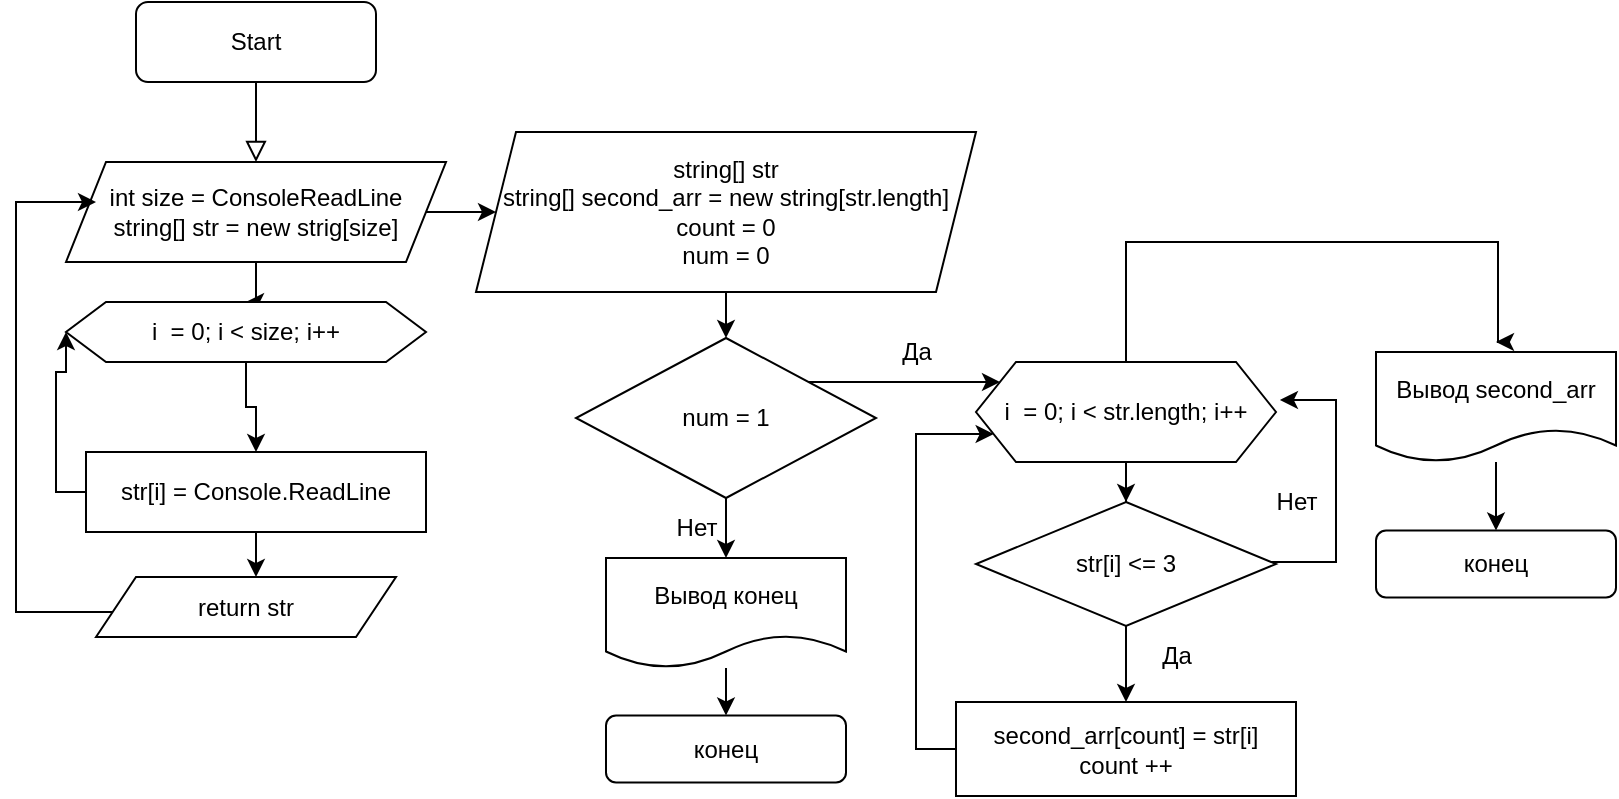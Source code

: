 <mxfile version="21.6.1" type="device">
  <diagram id="C5RBs43oDa-KdzZeNtuy" name="Page-1">
    <mxGraphModel dx="1120" dy="427" grid="1" gridSize="10" guides="1" tooltips="1" connect="1" arrows="1" fold="1" page="1" pageScale="1" pageWidth="827" pageHeight="1169" math="0" shadow="0">
      <root>
        <mxCell id="WIyWlLk6GJQsqaUBKTNV-0" />
        <mxCell id="WIyWlLk6GJQsqaUBKTNV-1" parent="WIyWlLk6GJQsqaUBKTNV-0" />
        <mxCell id="WIyWlLk6GJQsqaUBKTNV-2" value="" style="rounded=0;html=1;jettySize=auto;orthogonalLoop=1;fontSize=11;endArrow=block;endFill=0;endSize=8;strokeWidth=1;shadow=0;labelBackgroundColor=none;edgeStyle=orthogonalEdgeStyle;" parent="WIyWlLk6GJQsqaUBKTNV-1" source="WIyWlLk6GJQsqaUBKTNV-3" target="tE5iF9iHkF5uxFzn7pAU-0" edge="1">
          <mxGeometry relative="1" as="geometry">
            <mxPoint x="230" y="270" as="targetPoint" />
          </mxGeometry>
        </mxCell>
        <mxCell id="WIyWlLk6GJQsqaUBKTNV-3" value="Start" style="rounded=1;whiteSpace=wrap;html=1;fontSize=12;glass=0;strokeWidth=1;shadow=0;" parent="WIyWlLk6GJQsqaUBKTNV-1" vertex="1">
          <mxGeometry x="80" y="40" width="120" height="40" as="geometry" />
        </mxCell>
        <mxCell id="tE5iF9iHkF5uxFzn7pAU-5" value="" style="edgeStyle=orthogonalEdgeStyle;rounded=0;orthogonalLoop=1;jettySize=auto;html=1;" edge="1" parent="WIyWlLk6GJQsqaUBKTNV-1" source="tE5iF9iHkF5uxFzn7pAU-0" target="tE5iF9iHkF5uxFzn7pAU-1">
          <mxGeometry relative="1" as="geometry" />
        </mxCell>
        <mxCell id="tE5iF9iHkF5uxFzn7pAU-14" value="" style="edgeStyle=orthogonalEdgeStyle;rounded=0;orthogonalLoop=1;jettySize=auto;html=1;" edge="1" parent="WIyWlLk6GJQsqaUBKTNV-1" source="tE5iF9iHkF5uxFzn7pAU-0" target="tE5iF9iHkF5uxFzn7pAU-13">
          <mxGeometry relative="1" as="geometry" />
        </mxCell>
        <mxCell id="tE5iF9iHkF5uxFzn7pAU-0" value="int size = ConsoleReadLine&lt;br&gt;string[] str = new strig[size]" style="shape=parallelogram;perimeter=parallelogramPerimeter;whiteSpace=wrap;html=1;fixedSize=1;" vertex="1" parent="WIyWlLk6GJQsqaUBKTNV-1">
          <mxGeometry x="45" y="120" width="190" height="50" as="geometry" />
        </mxCell>
        <mxCell id="tE5iF9iHkF5uxFzn7pAU-7" value="" style="edgeStyle=orthogonalEdgeStyle;rounded=0;orthogonalLoop=1;jettySize=auto;html=1;" edge="1" parent="WIyWlLk6GJQsqaUBKTNV-1" source="tE5iF9iHkF5uxFzn7pAU-1" target="tE5iF9iHkF5uxFzn7pAU-6">
          <mxGeometry relative="1" as="geometry" />
        </mxCell>
        <mxCell id="tE5iF9iHkF5uxFzn7pAU-1" value="i&amp;nbsp; = 0; i &amp;lt;&amp;nbsp;size; i++" style="shape=hexagon;perimeter=hexagonPerimeter2;whiteSpace=wrap;html=1;fixedSize=1;" vertex="1" parent="WIyWlLk6GJQsqaUBKTNV-1">
          <mxGeometry x="45" y="190" width="180" height="30" as="geometry" />
        </mxCell>
        <mxCell id="tE5iF9iHkF5uxFzn7pAU-10" value="" style="edgeStyle=orthogonalEdgeStyle;rounded=0;orthogonalLoop=1;jettySize=auto;html=1;" edge="1" parent="WIyWlLk6GJQsqaUBKTNV-1" source="tE5iF9iHkF5uxFzn7pAU-6" target="tE5iF9iHkF5uxFzn7pAU-8">
          <mxGeometry relative="1" as="geometry">
            <Array as="points">
              <mxPoint x="140" y="340" />
              <mxPoint x="140" y="340" />
            </Array>
          </mxGeometry>
        </mxCell>
        <mxCell id="tE5iF9iHkF5uxFzn7pAU-12" style="edgeStyle=orthogonalEdgeStyle;rounded=0;orthogonalLoop=1;jettySize=auto;html=1;entryX=0;entryY=0.5;entryDx=0;entryDy=0;" edge="1" parent="WIyWlLk6GJQsqaUBKTNV-1" target="tE5iF9iHkF5uxFzn7pAU-1">
          <mxGeometry relative="1" as="geometry">
            <mxPoint x="180" y="285" as="sourcePoint" />
            <mxPoint x="90" y="220" as="targetPoint" />
            <Array as="points">
              <mxPoint x="40" y="285" />
              <mxPoint x="40" y="225" />
              <mxPoint x="45" y="225" />
            </Array>
          </mxGeometry>
        </mxCell>
        <mxCell id="tE5iF9iHkF5uxFzn7pAU-6" value="str[i] = Console.ReadLine" style="rounded=0;whiteSpace=wrap;html=1;" vertex="1" parent="WIyWlLk6GJQsqaUBKTNV-1">
          <mxGeometry x="55" y="265" width="170" height="40" as="geometry" />
        </mxCell>
        <mxCell id="tE5iF9iHkF5uxFzn7pAU-9" style="edgeStyle=orthogonalEdgeStyle;rounded=0;orthogonalLoop=1;jettySize=auto;html=1;" edge="1" parent="WIyWlLk6GJQsqaUBKTNV-1">
          <mxGeometry relative="1" as="geometry">
            <mxPoint x="60" y="140" as="targetPoint" />
            <mxPoint x="100" y="345" as="sourcePoint" />
            <Array as="points">
              <mxPoint x="20" y="345" />
              <mxPoint x="20" y="140" />
            </Array>
          </mxGeometry>
        </mxCell>
        <mxCell id="tE5iF9iHkF5uxFzn7pAU-8" value="return str" style="shape=parallelogram;perimeter=parallelogramPerimeter;whiteSpace=wrap;html=1;fixedSize=1;" vertex="1" parent="WIyWlLk6GJQsqaUBKTNV-1">
          <mxGeometry x="60" y="327.5" width="150" height="30" as="geometry" />
        </mxCell>
        <mxCell id="tE5iF9iHkF5uxFzn7pAU-21" value="" style="edgeStyle=orthogonalEdgeStyle;rounded=0;orthogonalLoop=1;jettySize=auto;html=1;" edge="1" parent="WIyWlLk6GJQsqaUBKTNV-1" source="tE5iF9iHkF5uxFzn7pAU-13" target="tE5iF9iHkF5uxFzn7pAU-15">
          <mxGeometry relative="1" as="geometry" />
        </mxCell>
        <mxCell id="tE5iF9iHkF5uxFzn7pAU-13" value="string[] str&lt;br&gt;string[] second_arr = new string[str.length]&lt;br&gt;count = 0&lt;br&gt;num = 0" style="shape=parallelogram;perimeter=parallelogramPerimeter;whiteSpace=wrap;html=1;fixedSize=1;" vertex="1" parent="WIyWlLk6GJQsqaUBKTNV-1">
          <mxGeometry x="250" y="105" width="250" height="80" as="geometry" />
        </mxCell>
        <mxCell id="tE5iF9iHkF5uxFzn7pAU-18" value="" style="edgeStyle=orthogonalEdgeStyle;rounded=0;orthogonalLoop=1;jettySize=auto;html=1;" edge="1" parent="WIyWlLk6GJQsqaUBKTNV-1" source="tE5iF9iHkF5uxFzn7pAU-15" target="tE5iF9iHkF5uxFzn7pAU-17">
          <mxGeometry relative="1" as="geometry" />
        </mxCell>
        <mxCell id="tE5iF9iHkF5uxFzn7pAU-22" value="" style="edgeStyle=orthogonalEdgeStyle;rounded=0;orthogonalLoop=1;jettySize=auto;html=1;" edge="1" parent="WIyWlLk6GJQsqaUBKTNV-1" source="tE5iF9iHkF5uxFzn7pAU-15" target="tE5iF9iHkF5uxFzn7pAU-16">
          <mxGeometry relative="1" as="geometry">
            <Array as="points">
              <mxPoint x="480" y="230" />
              <mxPoint x="480" y="230" />
            </Array>
          </mxGeometry>
        </mxCell>
        <mxCell id="tE5iF9iHkF5uxFzn7pAU-15" value="num = 1" style="rhombus;whiteSpace=wrap;html=1;" vertex="1" parent="WIyWlLk6GJQsqaUBKTNV-1">
          <mxGeometry x="300" y="208" width="150" height="80" as="geometry" />
        </mxCell>
        <mxCell id="tE5iF9iHkF5uxFzn7pAU-29" value="" style="edgeStyle=orthogonalEdgeStyle;rounded=0;orthogonalLoop=1;jettySize=auto;html=1;" edge="1" parent="WIyWlLk6GJQsqaUBKTNV-1" source="tE5iF9iHkF5uxFzn7pAU-16" target="tE5iF9iHkF5uxFzn7pAU-23">
          <mxGeometry relative="1" as="geometry" />
        </mxCell>
        <mxCell id="tE5iF9iHkF5uxFzn7pAU-34" style="edgeStyle=orthogonalEdgeStyle;rounded=0;orthogonalLoop=1;jettySize=auto;html=1;" edge="1" parent="WIyWlLk6GJQsqaUBKTNV-1" source="tE5iF9iHkF5uxFzn7pAU-16">
          <mxGeometry relative="1" as="geometry">
            <mxPoint x="760" y="210" as="targetPoint" />
            <Array as="points">
              <mxPoint x="575" y="160" />
              <mxPoint x="761" y="160" />
            </Array>
          </mxGeometry>
        </mxCell>
        <mxCell id="tE5iF9iHkF5uxFzn7pAU-16" value="i&amp;nbsp; = 0; i &amp;lt; str.length; i++" style="shape=hexagon;perimeter=hexagonPerimeter2;whiteSpace=wrap;html=1;fixedSize=1;" vertex="1" parent="WIyWlLk6GJQsqaUBKTNV-1">
          <mxGeometry x="500" y="220" width="150" height="50" as="geometry" />
        </mxCell>
        <mxCell id="tE5iF9iHkF5uxFzn7pAU-36" value="" style="edgeStyle=orthogonalEdgeStyle;rounded=0;orthogonalLoop=1;jettySize=auto;html=1;" edge="1" parent="WIyWlLk6GJQsqaUBKTNV-1" source="tE5iF9iHkF5uxFzn7pAU-17" target="tE5iF9iHkF5uxFzn7pAU-35">
          <mxGeometry relative="1" as="geometry" />
        </mxCell>
        <mxCell id="tE5iF9iHkF5uxFzn7pAU-17" value="Вывод конец" style="shape=document;whiteSpace=wrap;html=1;boundedLbl=1;" vertex="1" parent="WIyWlLk6GJQsqaUBKTNV-1">
          <mxGeometry x="315" y="318" width="120" height="55" as="geometry" />
        </mxCell>
        <mxCell id="tE5iF9iHkF5uxFzn7pAU-19" value="Нет" style="text;html=1;align=center;verticalAlign=middle;resizable=0;points=[];autosize=1;strokeColor=none;fillColor=none;" vertex="1" parent="WIyWlLk6GJQsqaUBKTNV-1">
          <mxGeometry x="340" y="288" width="40" height="30" as="geometry" />
        </mxCell>
        <mxCell id="tE5iF9iHkF5uxFzn7pAU-20" value="Да" style="text;html=1;align=center;verticalAlign=middle;resizable=0;points=[];autosize=1;strokeColor=none;fillColor=none;" vertex="1" parent="WIyWlLk6GJQsqaUBKTNV-1">
          <mxGeometry x="450" y="200" width="40" height="30" as="geometry" />
        </mxCell>
        <mxCell id="tE5iF9iHkF5uxFzn7pAU-25" value="" style="edgeStyle=orthogonalEdgeStyle;rounded=0;orthogonalLoop=1;jettySize=auto;html=1;" edge="1" parent="WIyWlLk6GJQsqaUBKTNV-1" source="tE5iF9iHkF5uxFzn7pAU-23" target="tE5iF9iHkF5uxFzn7pAU-24">
          <mxGeometry relative="1" as="geometry" />
        </mxCell>
        <mxCell id="tE5iF9iHkF5uxFzn7pAU-28" style="edgeStyle=orthogonalEdgeStyle;rounded=0;orthogonalLoop=1;jettySize=auto;html=1;entryX=1.013;entryY=0.38;entryDx=0;entryDy=0;entryPerimeter=0;" edge="1" parent="WIyWlLk6GJQsqaUBKTNV-1" target="tE5iF9iHkF5uxFzn7pAU-16">
          <mxGeometry relative="1" as="geometry">
            <mxPoint x="710" y="230" as="targetPoint" />
            <mxPoint x="631.5" y="321" as="sourcePoint" />
            <Array as="points">
              <mxPoint x="632" y="320" />
              <mxPoint x="680" y="320" />
              <mxPoint x="680" y="239" />
            </Array>
          </mxGeometry>
        </mxCell>
        <mxCell id="tE5iF9iHkF5uxFzn7pAU-23" value="str[i] &amp;lt;= 3" style="rhombus;whiteSpace=wrap;html=1;" vertex="1" parent="WIyWlLk6GJQsqaUBKTNV-1">
          <mxGeometry x="500" y="290" width="150" height="62" as="geometry" />
        </mxCell>
        <mxCell id="tE5iF9iHkF5uxFzn7pAU-30" style="edgeStyle=orthogonalEdgeStyle;rounded=0;orthogonalLoop=1;jettySize=auto;html=1;entryX=0;entryY=0.75;entryDx=0;entryDy=0;" edge="1" parent="WIyWlLk6GJQsqaUBKTNV-1" source="tE5iF9iHkF5uxFzn7pAU-24" target="tE5iF9iHkF5uxFzn7pAU-16">
          <mxGeometry relative="1" as="geometry">
            <mxPoint x="490" y="270" as="targetPoint" />
            <Array as="points">
              <mxPoint x="470" y="414" />
              <mxPoint x="470" y="256" />
            </Array>
          </mxGeometry>
        </mxCell>
        <mxCell id="tE5iF9iHkF5uxFzn7pAU-24" value="second_arr[count] = str[i]&lt;br&gt;count ++" style="rounded=0;whiteSpace=wrap;html=1;" vertex="1" parent="WIyWlLk6GJQsqaUBKTNV-1">
          <mxGeometry x="490" y="390" width="170" height="47" as="geometry" />
        </mxCell>
        <mxCell id="tE5iF9iHkF5uxFzn7pAU-26" value="Да" style="text;html=1;align=center;verticalAlign=middle;resizable=0;points=[];autosize=1;strokeColor=none;fillColor=none;" vertex="1" parent="WIyWlLk6GJQsqaUBKTNV-1">
          <mxGeometry x="580" y="352" width="40" height="30" as="geometry" />
        </mxCell>
        <mxCell id="tE5iF9iHkF5uxFzn7pAU-27" value="Нет" style="text;html=1;align=center;verticalAlign=middle;resizable=0;points=[];autosize=1;strokeColor=none;fillColor=none;" vertex="1" parent="WIyWlLk6GJQsqaUBKTNV-1">
          <mxGeometry x="640" y="275" width="40" height="30" as="geometry" />
        </mxCell>
        <mxCell id="tE5iF9iHkF5uxFzn7pAU-38" value="" style="edgeStyle=orthogonalEdgeStyle;rounded=0;orthogonalLoop=1;jettySize=auto;html=1;" edge="1" parent="WIyWlLk6GJQsqaUBKTNV-1" source="tE5iF9iHkF5uxFzn7pAU-31" target="tE5iF9iHkF5uxFzn7pAU-37">
          <mxGeometry relative="1" as="geometry" />
        </mxCell>
        <mxCell id="tE5iF9iHkF5uxFzn7pAU-31" value="Вывод second_arr" style="shape=document;whiteSpace=wrap;html=1;boundedLbl=1;" vertex="1" parent="WIyWlLk6GJQsqaUBKTNV-1">
          <mxGeometry x="700" y="215" width="120" height="55" as="geometry" />
        </mxCell>
        <mxCell id="tE5iF9iHkF5uxFzn7pAU-35" value="конец" style="rounded=1;whiteSpace=wrap;html=1;" vertex="1" parent="WIyWlLk6GJQsqaUBKTNV-1">
          <mxGeometry x="315" y="396.75" width="120" height="33.5" as="geometry" />
        </mxCell>
        <mxCell id="tE5iF9iHkF5uxFzn7pAU-37" value="конец" style="rounded=1;whiteSpace=wrap;html=1;" vertex="1" parent="WIyWlLk6GJQsqaUBKTNV-1">
          <mxGeometry x="700" y="304.25" width="120" height="33.5" as="geometry" />
        </mxCell>
      </root>
    </mxGraphModel>
  </diagram>
</mxfile>
